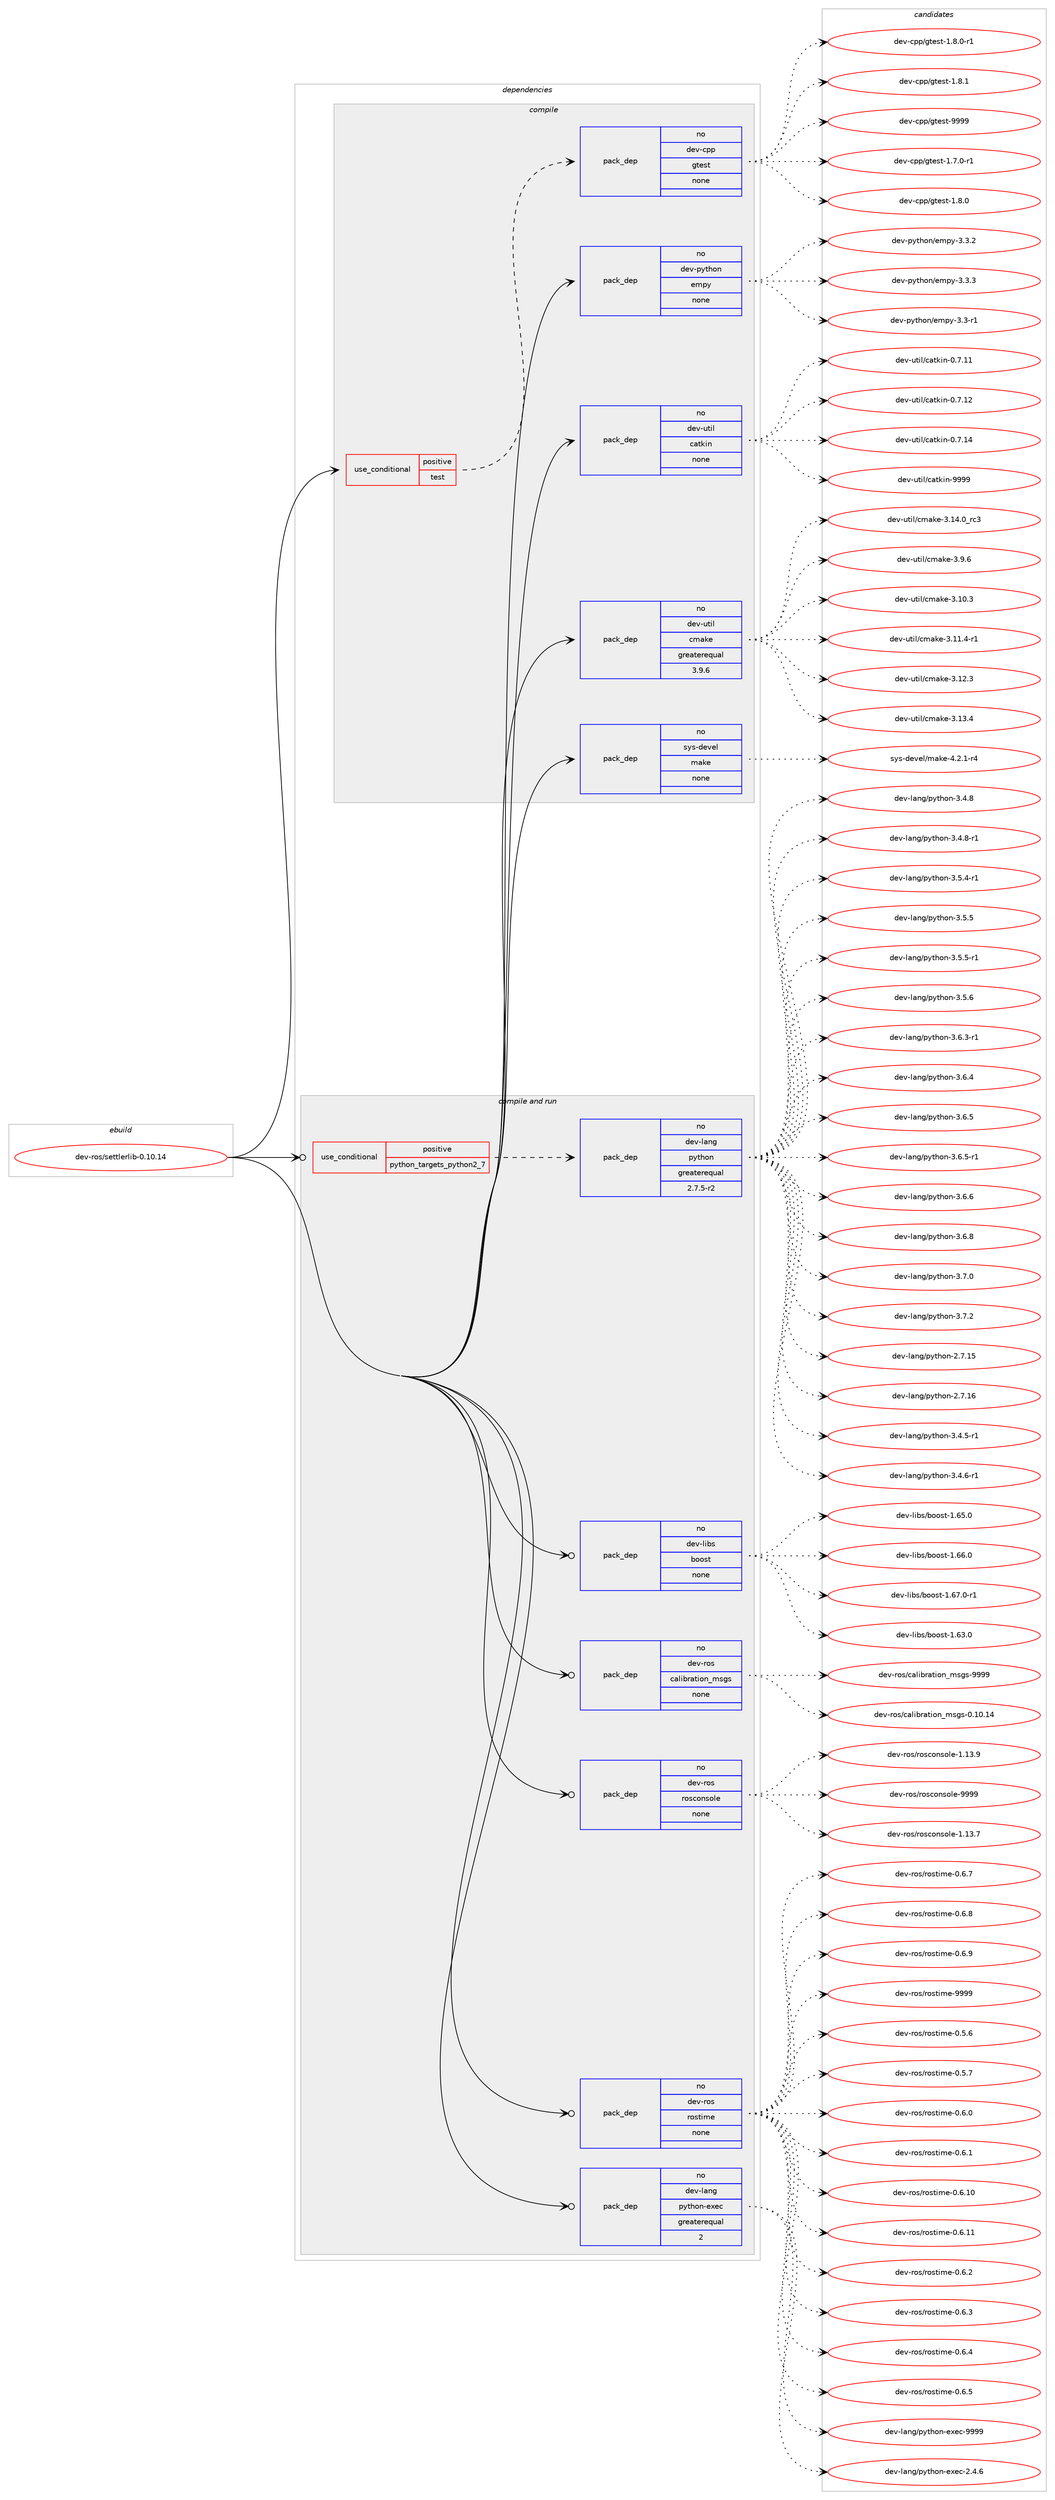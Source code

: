 digraph prolog {

# *************
# Graph options
# *************

newrank=true;
concentrate=true;
compound=true;
graph [rankdir=LR,fontname=Helvetica,fontsize=10,ranksep=1.5];#, ranksep=2.5, nodesep=0.2];
edge  [arrowhead=vee];
node  [fontname=Helvetica,fontsize=10];

# **********
# The ebuild
# **********

subgraph cluster_leftcol {
color=gray;
rank=same;
label=<<i>ebuild</i>>;
id [label="dev-ros/settlerlib-0.10.14", color=red, width=4, href="../dev-ros/settlerlib-0.10.14.svg"];
}

# ****************
# The dependencies
# ****************

subgraph cluster_midcol {
color=gray;
label=<<i>dependencies</i>>;
subgraph cluster_compile {
fillcolor="#eeeeee";
style=filled;
label=<<i>compile</i>>;
subgraph cond390643 {
dependency1470884 [label=<<TABLE BORDER="0" CELLBORDER="1" CELLSPACING="0" CELLPADDING="4"><TR><TD ROWSPAN="3" CELLPADDING="10">use_conditional</TD></TR><TR><TD>positive</TD></TR><TR><TD>test</TD></TR></TABLE>>, shape=none, color=red];
subgraph pack1056851 {
dependency1470885 [label=<<TABLE BORDER="0" CELLBORDER="1" CELLSPACING="0" CELLPADDING="4" WIDTH="220"><TR><TD ROWSPAN="6" CELLPADDING="30">pack_dep</TD></TR><TR><TD WIDTH="110">no</TD></TR><TR><TD>dev-cpp</TD></TR><TR><TD>gtest</TD></TR><TR><TD>none</TD></TR><TR><TD></TD></TR></TABLE>>, shape=none, color=blue];
}
dependency1470884:e -> dependency1470885:w [weight=20,style="dashed",arrowhead="vee"];
}
id:e -> dependency1470884:w [weight=20,style="solid",arrowhead="vee"];
subgraph pack1056852 {
dependency1470886 [label=<<TABLE BORDER="0" CELLBORDER="1" CELLSPACING="0" CELLPADDING="4" WIDTH="220"><TR><TD ROWSPAN="6" CELLPADDING="30">pack_dep</TD></TR><TR><TD WIDTH="110">no</TD></TR><TR><TD>dev-python</TD></TR><TR><TD>empy</TD></TR><TR><TD>none</TD></TR><TR><TD></TD></TR></TABLE>>, shape=none, color=blue];
}
id:e -> dependency1470886:w [weight=20,style="solid",arrowhead="vee"];
subgraph pack1056853 {
dependency1470887 [label=<<TABLE BORDER="0" CELLBORDER="1" CELLSPACING="0" CELLPADDING="4" WIDTH="220"><TR><TD ROWSPAN="6" CELLPADDING="30">pack_dep</TD></TR><TR><TD WIDTH="110">no</TD></TR><TR><TD>dev-util</TD></TR><TR><TD>catkin</TD></TR><TR><TD>none</TD></TR><TR><TD></TD></TR></TABLE>>, shape=none, color=blue];
}
id:e -> dependency1470887:w [weight=20,style="solid",arrowhead="vee"];
subgraph pack1056854 {
dependency1470888 [label=<<TABLE BORDER="0" CELLBORDER="1" CELLSPACING="0" CELLPADDING="4" WIDTH="220"><TR><TD ROWSPAN="6" CELLPADDING="30">pack_dep</TD></TR><TR><TD WIDTH="110">no</TD></TR><TR><TD>dev-util</TD></TR><TR><TD>cmake</TD></TR><TR><TD>greaterequal</TD></TR><TR><TD>3.9.6</TD></TR></TABLE>>, shape=none, color=blue];
}
id:e -> dependency1470888:w [weight=20,style="solid",arrowhead="vee"];
subgraph pack1056855 {
dependency1470889 [label=<<TABLE BORDER="0" CELLBORDER="1" CELLSPACING="0" CELLPADDING="4" WIDTH="220"><TR><TD ROWSPAN="6" CELLPADDING="30">pack_dep</TD></TR><TR><TD WIDTH="110">no</TD></TR><TR><TD>sys-devel</TD></TR><TR><TD>make</TD></TR><TR><TD>none</TD></TR><TR><TD></TD></TR></TABLE>>, shape=none, color=blue];
}
id:e -> dependency1470889:w [weight=20,style="solid",arrowhead="vee"];
}
subgraph cluster_compileandrun {
fillcolor="#eeeeee";
style=filled;
label=<<i>compile and run</i>>;
subgraph cond390644 {
dependency1470890 [label=<<TABLE BORDER="0" CELLBORDER="1" CELLSPACING="0" CELLPADDING="4"><TR><TD ROWSPAN="3" CELLPADDING="10">use_conditional</TD></TR><TR><TD>positive</TD></TR><TR><TD>python_targets_python2_7</TD></TR></TABLE>>, shape=none, color=red];
subgraph pack1056856 {
dependency1470891 [label=<<TABLE BORDER="0" CELLBORDER="1" CELLSPACING="0" CELLPADDING="4" WIDTH="220"><TR><TD ROWSPAN="6" CELLPADDING="30">pack_dep</TD></TR><TR><TD WIDTH="110">no</TD></TR><TR><TD>dev-lang</TD></TR><TR><TD>python</TD></TR><TR><TD>greaterequal</TD></TR><TR><TD>2.7.5-r2</TD></TR></TABLE>>, shape=none, color=blue];
}
dependency1470890:e -> dependency1470891:w [weight=20,style="dashed",arrowhead="vee"];
}
id:e -> dependency1470890:w [weight=20,style="solid",arrowhead="odotvee"];
subgraph pack1056857 {
dependency1470892 [label=<<TABLE BORDER="0" CELLBORDER="1" CELLSPACING="0" CELLPADDING="4" WIDTH="220"><TR><TD ROWSPAN="6" CELLPADDING="30">pack_dep</TD></TR><TR><TD WIDTH="110">no</TD></TR><TR><TD>dev-lang</TD></TR><TR><TD>python-exec</TD></TR><TR><TD>greaterequal</TD></TR><TR><TD>2</TD></TR></TABLE>>, shape=none, color=blue];
}
id:e -> dependency1470892:w [weight=20,style="solid",arrowhead="odotvee"];
subgraph pack1056858 {
dependency1470893 [label=<<TABLE BORDER="0" CELLBORDER="1" CELLSPACING="0" CELLPADDING="4" WIDTH="220"><TR><TD ROWSPAN="6" CELLPADDING="30">pack_dep</TD></TR><TR><TD WIDTH="110">no</TD></TR><TR><TD>dev-libs</TD></TR><TR><TD>boost</TD></TR><TR><TD>none</TD></TR><TR><TD></TD></TR></TABLE>>, shape=none, color=blue];
}
id:e -> dependency1470893:w [weight=20,style="solid",arrowhead="odotvee"];
subgraph pack1056859 {
dependency1470894 [label=<<TABLE BORDER="0" CELLBORDER="1" CELLSPACING="0" CELLPADDING="4" WIDTH="220"><TR><TD ROWSPAN="6" CELLPADDING="30">pack_dep</TD></TR><TR><TD WIDTH="110">no</TD></TR><TR><TD>dev-ros</TD></TR><TR><TD>calibration_msgs</TD></TR><TR><TD>none</TD></TR><TR><TD></TD></TR></TABLE>>, shape=none, color=blue];
}
id:e -> dependency1470894:w [weight=20,style="solid",arrowhead="odotvee"];
subgraph pack1056860 {
dependency1470895 [label=<<TABLE BORDER="0" CELLBORDER="1" CELLSPACING="0" CELLPADDING="4" WIDTH="220"><TR><TD ROWSPAN="6" CELLPADDING="30">pack_dep</TD></TR><TR><TD WIDTH="110">no</TD></TR><TR><TD>dev-ros</TD></TR><TR><TD>rosconsole</TD></TR><TR><TD>none</TD></TR><TR><TD></TD></TR></TABLE>>, shape=none, color=blue];
}
id:e -> dependency1470895:w [weight=20,style="solid",arrowhead="odotvee"];
subgraph pack1056861 {
dependency1470896 [label=<<TABLE BORDER="0" CELLBORDER="1" CELLSPACING="0" CELLPADDING="4" WIDTH="220"><TR><TD ROWSPAN="6" CELLPADDING="30">pack_dep</TD></TR><TR><TD WIDTH="110">no</TD></TR><TR><TD>dev-ros</TD></TR><TR><TD>rostime</TD></TR><TR><TD>none</TD></TR><TR><TD></TD></TR></TABLE>>, shape=none, color=blue];
}
id:e -> dependency1470896:w [weight=20,style="solid",arrowhead="odotvee"];
}
subgraph cluster_run {
fillcolor="#eeeeee";
style=filled;
label=<<i>run</i>>;
}
}

# **************
# The candidates
# **************

subgraph cluster_choices {
rank=same;
color=gray;
label=<<i>candidates</i>>;

subgraph choice1056851 {
color=black;
nodesep=1;
choice1001011184599112112471031161011151164549465546484511449 [label="dev-cpp/gtest-1.7.0-r1", color=red, width=4,href="../dev-cpp/gtest-1.7.0-r1.svg"];
choice100101118459911211247103116101115116454946564648 [label="dev-cpp/gtest-1.8.0", color=red, width=4,href="../dev-cpp/gtest-1.8.0.svg"];
choice1001011184599112112471031161011151164549465646484511449 [label="dev-cpp/gtest-1.8.0-r1", color=red, width=4,href="../dev-cpp/gtest-1.8.0-r1.svg"];
choice100101118459911211247103116101115116454946564649 [label="dev-cpp/gtest-1.8.1", color=red, width=4,href="../dev-cpp/gtest-1.8.1.svg"];
choice1001011184599112112471031161011151164557575757 [label="dev-cpp/gtest-9999", color=red, width=4,href="../dev-cpp/gtest-9999.svg"];
dependency1470885:e -> choice1001011184599112112471031161011151164549465546484511449:w [style=dotted,weight="100"];
dependency1470885:e -> choice100101118459911211247103116101115116454946564648:w [style=dotted,weight="100"];
dependency1470885:e -> choice1001011184599112112471031161011151164549465646484511449:w [style=dotted,weight="100"];
dependency1470885:e -> choice100101118459911211247103116101115116454946564649:w [style=dotted,weight="100"];
dependency1470885:e -> choice1001011184599112112471031161011151164557575757:w [style=dotted,weight="100"];
}
subgraph choice1056852 {
color=black;
nodesep=1;
choice1001011184511212111610411111047101109112121455146514511449 [label="dev-python/empy-3.3-r1", color=red, width=4,href="../dev-python/empy-3.3-r1.svg"];
choice1001011184511212111610411111047101109112121455146514650 [label="dev-python/empy-3.3.2", color=red, width=4,href="../dev-python/empy-3.3.2.svg"];
choice1001011184511212111610411111047101109112121455146514651 [label="dev-python/empy-3.3.3", color=red, width=4,href="../dev-python/empy-3.3.3.svg"];
dependency1470886:e -> choice1001011184511212111610411111047101109112121455146514511449:w [style=dotted,weight="100"];
dependency1470886:e -> choice1001011184511212111610411111047101109112121455146514650:w [style=dotted,weight="100"];
dependency1470886:e -> choice1001011184511212111610411111047101109112121455146514651:w [style=dotted,weight="100"];
}
subgraph choice1056853 {
color=black;
nodesep=1;
choice1001011184511711610510847999711610710511045484655464949 [label="dev-util/catkin-0.7.11", color=red, width=4,href="../dev-util/catkin-0.7.11.svg"];
choice1001011184511711610510847999711610710511045484655464950 [label="dev-util/catkin-0.7.12", color=red, width=4,href="../dev-util/catkin-0.7.12.svg"];
choice1001011184511711610510847999711610710511045484655464952 [label="dev-util/catkin-0.7.14", color=red, width=4,href="../dev-util/catkin-0.7.14.svg"];
choice100101118451171161051084799971161071051104557575757 [label="dev-util/catkin-9999", color=red, width=4,href="../dev-util/catkin-9999.svg"];
dependency1470887:e -> choice1001011184511711610510847999711610710511045484655464949:w [style=dotted,weight="100"];
dependency1470887:e -> choice1001011184511711610510847999711610710511045484655464950:w [style=dotted,weight="100"];
dependency1470887:e -> choice1001011184511711610510847999711610710511045484655464952:w [style=dotted,weight="100"];
dependency1470887:e -> choice100101118451171161051084799971161071051104557575757:w [style=dotted,weight="100"];
}
subgraph choice1056854 {
color=black;
nodesep=1;
choice1001011184511711610510847991099710710145514649484651 [label="dev-util/cmake-3.10.3", color=red, width=4,href="../dev-util/cmake-3.10.3.svg"];
choice10010111845117116105108479910997107101455146494946524511449 [label="dev-util/cmake-3.11.4-r1", color=red, width=4,href="../dev-util/cmake-3.11.4-r1.svg"];
choice1001011184511711610510847991099710710145514649504651 [label="dev-util/cmake-3.12.3", color=red, width=4,href="../dev-util/cmake-3.12.3.svg"];
choice1001011184511711610510847991099710710145514649514652 [label="dev-util/cmake-3.13.4", color=red, width=4,href="../dev-util/cmake-3.13.4.svg"];
choice1001011184511711610510847991099710710145514649524648951149951 [label="dev-util/cmake-3.14.0_rc3", color=red, width=4,href="../dev-util/cmake-3.14.0_rc3.svg"];
choice10010111845117116105108479910997107101455146574654 [label="dev-util/cmake-3.9.6", color=red, width=4,href="../dev-util/cmake-3.9.6.svg"];
dependency1470888:e -> choice1001011184511711610510847991099710710145514649484651:w [style=dotted,weight="100"];
dependency1470888:e -> choice10010111845117116105108479910997107101455146494946524511449:w [style=dotted,weight="100"];
dependency1470888:e -> choice1001011184511711610510847991099710710145514649504651:w [style=dotted,weight="100"];
dependency1470888:e -> choice1001011184511711610510847991099710710145514649514652:w [style=dotted,weight="100"];
dependency1470888:e -> choice1001011184511711610510847991099710710145514649524648951149951:w [style=dotted,weight="100"];
dependency1470888:e -> choice10010111845117116105108479910997107101455146574654:w [style=dotted,weight="100"];
}
subgraph choice1056855 {
color=black;
nodesep=1;
choice1151211154510010111810110847109971071014552465046494511452 [label="sys-devel/make-4.2.1-r4", color=red, width=4,href="../sys-devel/make-4.2.1-r4.svg"];
dependency1470889:e -> choice1151211154510010111810110847109971071014552465046494511452:w [style=dotted,weight="100"];
}
subgraph choice1056856 {
color=black;
nodesep=1;
choice10010111845108971101034711212111610411111045504655464953 [label="dev-lang/python-2.7.15", color=red, width=4,href="../dev-lang/python-2.7.15.svg"];
choice10010111845108971101034711212111610411111045504655464954 [label="dev-lang/python-2.7.16", color=red, width=4,href="../dev-lang/python-2.7.16.svg"];
choice1001011184510897110103471121211161041111104551465246534511449 [label="dev-lang/python-3.4.5-r1", color=red, width=4,href="../dev-lang/python-3.4.5-r1.svg"];
choice1001011184510897110103471121211161041111104551465246544511449 [label="dev-lang/python-3.4.6-r1", color=red, width=4,href="../dev-lang/python-3.4.6-r1.svg"];
choice100101118451089711010347112121116104111110455146524656 [label="dev-lang/python-3.4.8", color=red, width=4,href="../dev-lang/python-3.4.8.svg"];
choice1001011184510897110103471121211161041111104551465246564511449 [label="dev-lang/python-3.4.8-r1", color=red, width=4,href="../dev-lang/python-3.4.8-r1.svg"];
choice1001011184510897110103471121211161041111104551465346524511449 [label="dev-lang/python-3.5.4-r1", color=red, width=4,href="../dev-lang/python-3.5.4-r1.svg"];
choice100101118451089711010347112121116104111110455146534653 [label="dev-lang/python-3.5.5", color=red, width=4,href="../dev-lang/python-3.5.5.svg"];
choice1001011184510897110103471121211161041111104551465346534511449 [label="dev-lang/python-3.5.5-r1", color=red, width=4,href="../dev-lang/python-3.5.5-r1.svg"];
choice100101118451089711010347112121116104111110455146534654 [label="dev-lang/python-3.5.6", color=red, width=4,href="../dev-lang/python-3.5.6.svg"];
choice1001011184510897110103471121211161041111104551465446514511449 [label="dev-lang/python-3.6.3-r1", color=red, width=4,href="../dev-lang/python-3.6.3-r1.svg"];
choice100101118451089711010347112121116104111110455146544652 [label="dev-lang/python-3.6.4", color=red, width=4,href="../dev-lang/python-3.6.4.svg"];
choice100101118451089711010347112121116104111110455146544653 [label="dev-lang/python-3.6.5", color=red, width=4,href="../dev-lang/python-3.6.5.svg"];
choice1001011184510897110103471121211161041111104551465446534511449 [label="dev-lang/python-3.6.5-r1", color=red, width=4,href="../dev-lang/python-3.6.5-r1.svg"];
choice100101118451089711010347112121116104111110455146544654 [label="dev-lang/python-3.6.6", color=red, width=4,href="../dev-lang/python-3.6.6.svg"];
choice100101118451089711010347112121116104111110455146544656 [label="dev-lang/python-3.6.8", color=red, width=4,href="../dev-lang/python-3.6.8.svg"];
choice100101118451089711010347112121116104111110455146554648 [label="dev-lang/python-3.7.0", color=red, width=4,href="../dev-lang/python-3.7.0.svg"];
choice100101118451089711010347112121116104111110455146554650 [label="dev-lang/python-3.7.2", color=red, width=4,href="../dev-lang/python-3.7.2.svg"];
dependency1470891:e -> choice10010111845108971101034711212111610411111045504655464953:w [style=dotted,weight="100"];
dependency1470891:e -> choice10010111845108971101034711212111610411111045504655464954:w [style=dotted,weight="100"];
dependency1470891:e -> choice1001011184510897110103471121211161041111104551465246534511449:w [style=dotted,weight="100"];
dependency1470891:e -> choice1001011184510897110103471121211161041111104551465246544511449:w [style=dotted,weight="100"];
dependency1470891:e -> choice100101118451089711010347112121116104111110455146524656:w [style=dotted,weight="100"];
dependency1470891:e -> choice1001011184510897110103471121211161041111104551465246564511449:w [style=dotted,weight="100"];
dependency1470891:e -> choice1001011184510897110103471121211161041111104551465346524511449:w [style=dotted,weight="100"];
dependency1470891:e -> choice100101118451089711010347112121116104111110455146534653:w [style=dotted,weight="100"];
dependency1470891:e -> choice1001011184510897110103471121211161041111104551465346534511449:w [style=dotted,weight="100"];
dependency1470891:e -> choice100101118451089711010347112121116104111110455146534654:w [style=dotted,weight="100"];
dependency1470891:e -> choice1001011184510897110103471121211161041111104551465446514511449:w [style=dotted,weight="100"];
dependency1470891:e -> choice100101118451089711010347112121116104111110455146544652:w [style=dotted,weight="100"];
dependency1470891:e -> choice100101118451089711010347112121116104111110455146544653:w [style=dotted,weight="100"];
dependency1470891:e -> choice1001011184510897110103471121211161041111104551465446534511449:w [style=dotted,weight="100"];
dependency1470891:e -> choice100101118451089711010347112121116104111110455146544654:w [style=dotted,weight="100"];
dependency1470891:e -> choice100101118451089711010347112121116104111110455146544656:w [style=dotted,weight="100"];
dependency1470891:e -> choice100101118451089711010347112121116104111110455146554648:w [style=dotted,weight="100"];
dependency1470891:e -> choice100101118451089711010347112121116104111110455146554650:w [style=dotted,weight="100"];
}
subgraph choice1056857 {
color=black;
nodesep=1;
choice1001011184510897110103471121211161041111104510112010199455046524654 [label="dev-lang/python-exec-2.4.6", color=red, width=4,href="../dev-lang/python-exec-2.4.6.svg"];
choice10010111845108971101034711212111610411111045101120101994557575757 [label="dev-lang/python-exec-9999", color=red, width=4,href="../dev-lang/python-exec-9999.svg"];
dependency1470892:e -> choice1001011184510897110103471121211161041111104510112010199455046524654:w [style=dotted,weight="100"];
dependency1470892:e -> choice10010111845108971101034711212111610411111045101120101994557575757:w [style=dotted,weight="100"];
}
subgraph choice1056858 {
color=black;
nodesep=1;
choice1001011184510810598115479811111111511645494654514648 [label="dev-libs/boost-1.63.0", color=red, width=4,href="../dev-libs/boost-1.63.0.svg"];
choice1001011184510810598115479811111111511645494654534648 [label="dev-libs/boost-1.65.0", color=red, width=4,href="../dev-libs/boost-1.65.0.svg"];
choice1001011184510810598115479811111111511645494654544648 [label="dev-libs/boost-1.66.0", color=red, width=4,href="../dev-libs/boost-1.66.0.svg"];
choice10010111845108105981154798111111115116454946545546484511449 [label="dev-libs/boost-1.67.0-r1", color=red, width=4,href="../dev-libs/boost-1.67.0-r1.svg"];
dependency1470893:e -> choice1001011184510810598115479811111111511645494654514648:w [style=dotted,weight="100"];
dependency1470893:e -> choice1001011184510810598115479811111111511645494654534648:w [style=dotted,weight="100"];
dependency1470893:e -> choice1001011184510810598115479811111111511645494654544648:w [style=dotted,weight="100"];
dependency1470893:e -> choice10010111845108105981154798111111115116454946545546484511449:w [style=dotted,weight="100"];
}
subgraph choice1056859 {
color=black;
nodesep=1;
choice100101118451141111154799971081059811497116105111110951091151031154548464948464952 [label="dev-ros/calibration_msgs-0.10.14", color=red, width=4,href="../dev-ros/calibration_msgs-0.10.14.svg"];
choice100101118451141111154799971081059811497116105111110951091151031154557575757 [label="dev-ros/calibration_msgs-9999", color=red, width=4,href="../dev-ros/calibration_msgs-9999.svg"];
dependency1470894:e -> choice100101118451141111154799971081059811497116105111110951091151031154548464948464952:w [style=dotted,weight="100"];
dependency1470894:e -> choice100101118451141111154799971081059811497116105111110951091151031154557575757:w [style=dotted,weight="100"];
}
subgraph choice1056860 {
color=black;
nodesep=1;
choice10010111845114111115471141111159911111011511110810145494649514655 [label="dev-ros/rosconsole-1.13.7", color=red, width=4,href="../dev-ros/rosconsole-1.13.7.svg"];
choice10010111845114111115471141111159911111011511110810145494649514657 [label="dev-ros/rosconsole-1.13.9", color=red, width=4,href="../dev-ros/rosconsole-1.13.9.svg"];
choice1001011184511411111547114111115991111101151111081014557575757 [label="dev-ros/rosconsole-9999", color=red, width=4,href="../dev-ros/rosconsole-9999.svg"];
dependency1470895:e -> choice10010111845114111115471141111159911111011511110810145494649514655:w [style=dotted,weight="100"];
dependency1470895:e -> choice10010111845114111115471141111159911111011511110810145494649514657:w [style=dotted,weight="100"];
dependency1470895:e -> choice1001011184511411111547114111115991111101151111081014557575757:w [style=dotted,weight="100"];
}
subgraph choice1056861 {
color=black;
nodesep=1;
choice1001011184511411111547114111115116105109101454846534654 [label="dev-ros/rostime-0.5.6", color=red, width=4,href="../dev-ros/rostime-0.5.6.svg"];
choice1001011184511411111547114111115116105109101454846534655 [label="dev-ros/rostime-0.5.7", color=red, width=4,href="../dev-ros/rostime-0.5.7.svg"];
choice1001011184511411111547114111115116105109101454846544648 [label="dev-ros/rostime-0.6.0", color=red, width=4,href="../dev-ros/rostime-0.6.0.svg"];
choice1001011184511411111547114111115116105109101454846544649 [label="dev-ros/rostime-0.6.1", color=red, width=4,href="../dev-ros/rostime-0.6.1.svg"];
choice100101118451141111154711411111511610510910145484654464948 [label="dev-ros/rostime-0.6.10", color=red, width=4,href="../dev-ros/rostime-0.6.10.svg"];
choice100101118451141111154711411111511610510910145484654464949 [label="dev-ros/rostime-0.6.11", color=red, width=4,href="../dev-ros/rostime-0.6.11.svg"];
choice1001011184511411111547114111115116105109101454846544650 [label="dev-ros/rostime-0.6.2", color=red, width=4,href="../dev-ros/rostime-0.6.2.svg"];
choice1001011184511411111547114111115116105109101454846544651 [label="dev-ros/rostime-0.6.3", color=red, width=4,href="../dev-ros/rostime-0.6.3.svg"];
choice1001011184511411111547114111115116105109101454846544652 [label="dev-ros/rostime-0.6.4", color=red, width=4,href="../dev-ros/rostime-0.6.4.svg"];
choice1001011184511411111547114111115116105109101454846544653 [label="dev-ros/rostime-0.6.5", color=red, width=4,href="../dev-ros/rostime-0.6.5.svg"];
choice1001011184511411111547114111115116105109101454846544655 [label="dev-ros/rostime-0.6.7", color=red, width=4,href="../dev-ros/rostime-0.6.7.svg"];
choice1001011184511411111547114111115116105109101454846544656 [label="dev-ros/rostime-0.6.8", color=red, width=4,href="../dev-ros/rostime-0.6.8.svg"];
choice1001011184511411111547114111115116105109101454846544657 [label="dev-ros/rostime-0.6.9", color=red, width=4,href="../dev-ros/rostime-0.6.9.svg"];
choice10010111845114111115471141111151161051091014557575757 [label="dev-ros/rostime-9999", color=red, width=4,href="../dev-ros/rostime-9999.svg"];
dependency1470896:e -> choice1001011184511411111547114111115116105109101454846534654:w [style=dotted,weight="100"];
dependency1470896:e -> choice1001011184511411111547114111115116105109101454846534655:w [style=dotted,weight="100"];
dependency1470896:e -> choice1001011184511411111547114111115116105109101454846544648:w [style=dotted,weight="100"];
dependency1470896:e -> choice1001011184511411111547114111115116105109101454846544649:w [style=dotted,weight="100"];
dependency1470896:e -> choice100101118451141111154711411111511610510910145484654464948:w [style=dotted,weight="100"];
dependency1470896:e -> choice100101118451141111154711411111511610510910145484654464949:w [style=dotted,weight="100"];
dependency1470896:e -> choice1001011184511411111547114111115116105109101454846544650:w [style=dotted,weight="100"];
dependency1470896:e -> choice1001011184511411111547114111115116105109101454846544651:w [style=dotted,weight="100"];
dependency1470896:e -> choice1001011184511411111547114111115116105109101454846544652:w [style=dotted,weight="100"];
dependency1470896:e -> choice1001011184511411111547114111115116105109101454846544653:w [style=dotted,weight="100"];
dependency1470896:e -> choice1001011184511411111547114111115116105109101454846544655:w [style=dotted,weight="100"];
dependency1470896:e -> choice1001011184511411111547114111115116105109101454846544656:w [style=dotted,weight="100"];
dependency1470896:e -> choice1001011184511411111547114111115116105109101454846544657:w [style=dotted,weight="100"];
dependency1470896:e -> choice10010111845114111115471141111151161051091014557575757:w [style=dotted,weight="100"];
}
}

}
